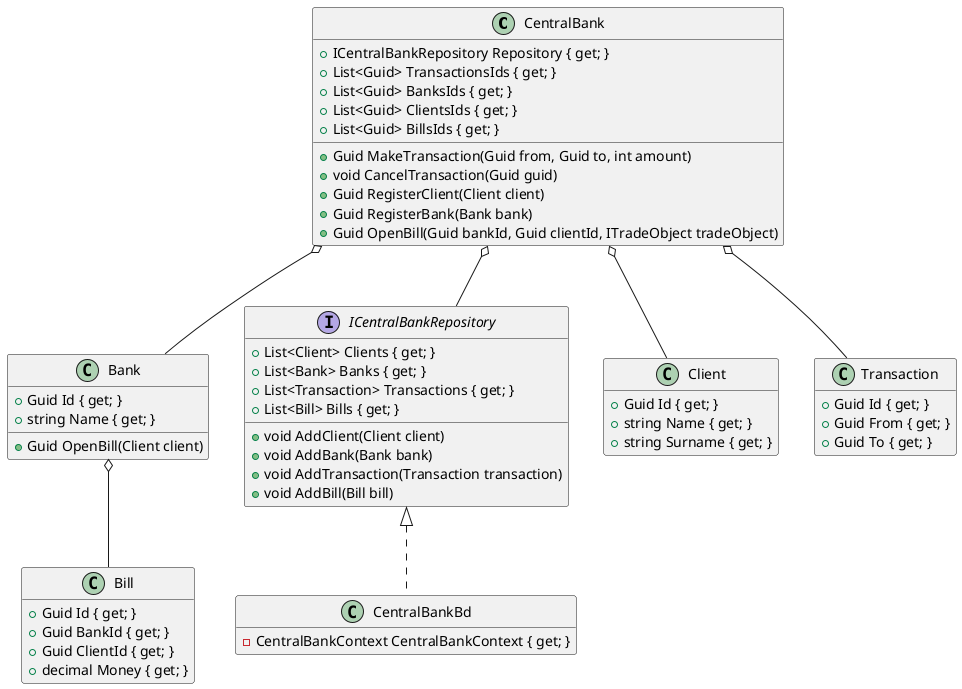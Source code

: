 ﻿@startuml

hide empty members

class CentralBank {
    + ICentralBankRepository Repository { get; }
    + List<Guid> TransactionsIds { get; }
    + List<Guid> BanksIds { get; }
    + List<Guid> ClientsIds { get; }
    + List<Guid> BillsIds { get; }

    + Guid MakeTransaction(Guid from, Guid to, int amount)
    + void CancelTransaction(Guid guid)
    + Guid RegisterClient(Client client)
    + Guid RegisterBank(Bank bank)
    + Guid OpenBill(Guid bankId, Guid clientId, ITradeObject tradeObject)
}

class Bank {
    + Guid Id { get; }
    + string Name { get; }
    + Guid OpenBill(Client client)
}

class Bill {
    + Guid Id { get; }
    + Guid BankId { get; }
    + Guid ClientId { get; }
    + decimal Money { get; }
}

interface ICentralBankRepository {
    + List<Client> Clients { get; }
    + List<Bank> Banks { get; }
    + List<Transaction> Transactions { get; }
    + List<Bill> Bills { get; }

    + void AddClient(Client client)
    + void AddBank(Bank bank)
    + void AddTransaction(Transaction transaction)
    + void AddBill(Bill bill)
}

class CentralBankBd implements ICentralBankRepository {
    - CentralBankContext CentralBankContext { get; }
}

class Client {
    + Guid Id { get; }
    + string Name { get; }
    + string Surname { get; }
}

class Transaction {
    + Guid Id { get; }
    + Guid From { get; }
    + Guid To { get; }
}

CentralBank o-- Bank
Bank o-- Bill

CentralBank o-- Client

CentralBank o-- Transaction

CentralBank o-- ICentralBankRepository

@enduml
